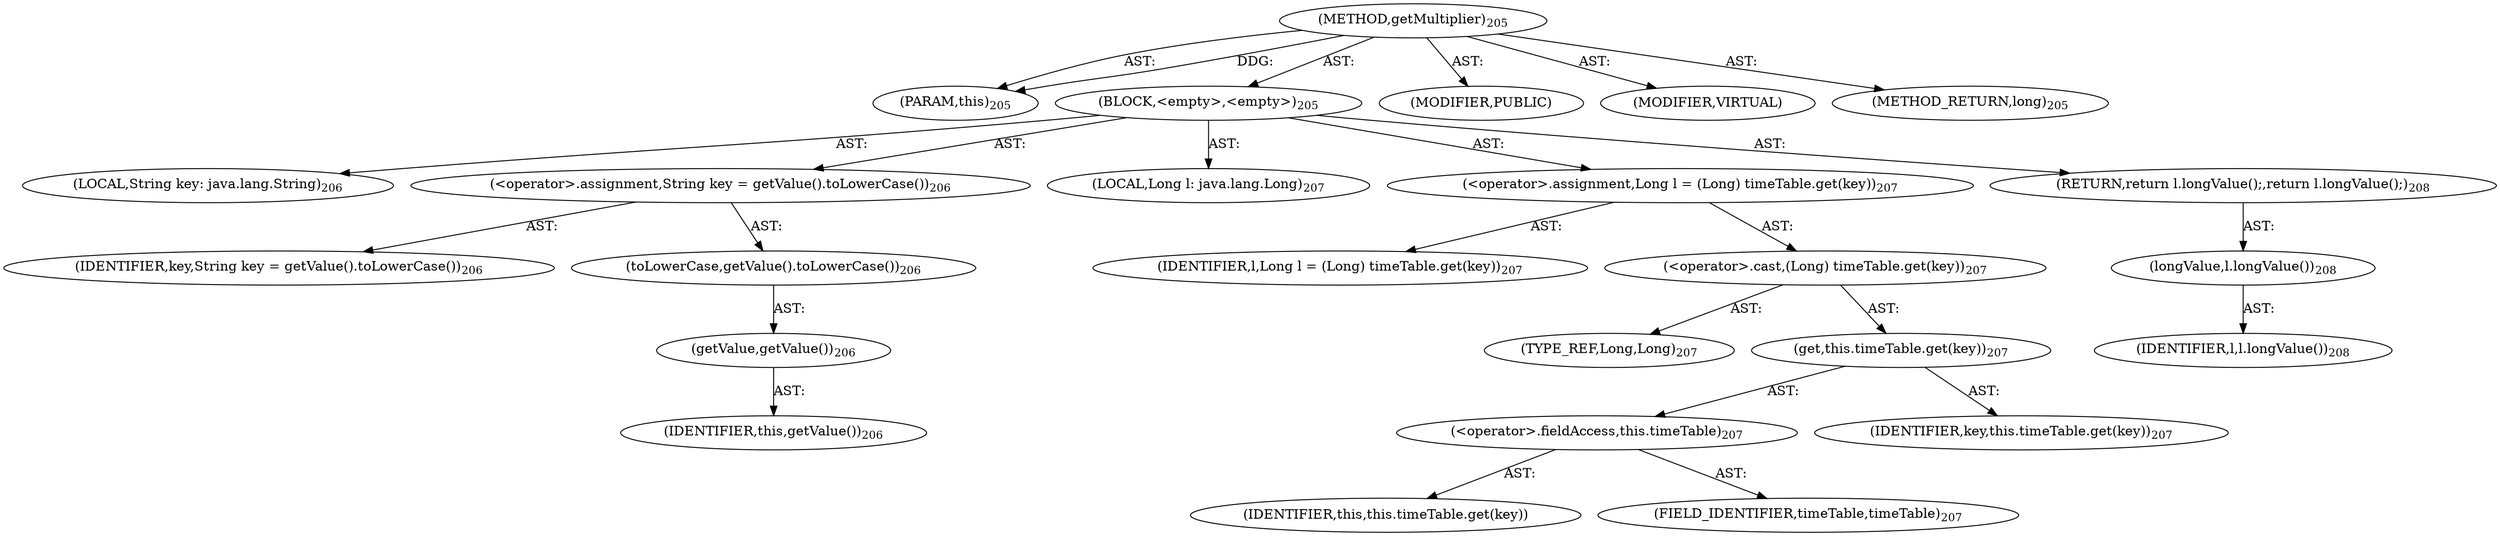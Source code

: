 digraph "getMultiplier" {  
"111669149703" [label = <(METHOD,getMultiplier)<SUB>205</SUB>> ]
"115964116993" [label = <(PARAM,this)<SUB>205</SUB>> ]
"25769803800" [label = <(BLOCK,&lt;empty&gt;,&lt;empty&gt;)<SUB>205</SUB>> ]
"94489280525" [label = <(LOCAL,String key: java.lang.String)<SUB>206</SUB>> ]
"30064771182" [label = <(&lt;operator&gt;.assignment,String key = getValue().toLowerCase())<SUB>206</SUB>> ]
"68719476808" [label = <(IDENTIFIER,key,String key = getValue().toLowerCase())<SUB>206</SUB>> ]
"30064771183" [label = <(toLowerCase,getValue().toLowerCase())<SUB>206</SUB>> ]
"30064771184" [label = <(getValue,getValue())<SUB>206</SUB>> ]
"68719476740" [label = <(IDENTIFIER,this,getValue())<SUB>206</SUB>> ]
"94489280526" [label = <(LOCAL,Long l: java.lang.Long)<SUB>207</SUB>> ]
"30064771185" [label = <(&lt;operator&gt;.assignment,Long l = (Long) timeTable.get(key))<SUB>207</SUB>> ]
"68719476809" [label = <(IDENTIFIER,l,Long l = (Long) timeTable.get(key))<SUB>207</SUB>> ]
"30064771186" [label = <(&lt;operator&gt;.cast,(Long) timeTable.get(key))<SUB>207</SUB>> ]
"180388626439" [label = <(TYPE_REF,Long,Long)<SUB>207</SUB>> ]
"30064771187" [label = <(get,this.timeTable.get(key))<SUB>207</SUB>> ]
"30064771188" [label = <(&lt;operator&gt;.fieldAccess,this.timeTable)<SUB>207</SUB>> ]
"68719476810" [label = <(IDENTIFIER,this,this.timeTable.get(key))> ]
"55834574879" [label = <(FIELD_IDENTIFIER,timeTable,timeTable)<SUB>207</SUB>> ]
"68719476811" [label = <(IDENTIFIER,key,this.timeTable.get(key))<SUB>207</SUB>> ]
"146028888065" [label = <(RETURN,return l.longValue();,return l.longValue();)<SUB>208</SUB>> ]
"30064771189" [label = <(longValue,l.longValue())<SUB>208</SUB>> ]
"68719476812" [label = <(IDENTIFIER,l,l.longValue())<SUB>208</SUB>> ]
"133143986210" [label = <(MODIFIER,PUBLIC)> ]
"133143986211" [label = <(MODIFIER,VIRTUAL)> ]
"128849018887" [label = <(METHOD_RETURN,long)<SUB>205</SUB>> ]
  "111669149703" -> "115964116993"  [ label = "AST: "] 
  "111669149703" -> "25769803800"  [ label = "AST: "] 
  "111669149703" -> "133143986210"  [ label = "AST: "] 
  "111669149703" -> "133143986211"  [ label = "AST: "] 
  "111669149703" -> "128849018887"  [ label = "AST: "] 
  "25769803800" -> "94489280525"  [ label = "AST: "] 
  "25769803800" -> "30064771182"  [ label = "AST: "] 
  "25769803800" -> "94489280526"  [ label = "AST: "] 
  "25769803800" -> "30064771185"  [ label = "AST: "] 
  "25769803800" -> "146028888065"  [ label = "AST: "] 
  "30064771182" -> "68719476808"  [ label = "AST: "] 
  "30064771182" -> "30064771183"  [ label = "AST: "] 
  "30064771183" -> "30064771184"  [ label = "AST: "] 
  "30064771184" -> "68719476740"  [ label = "AST: "] 
  "30064771185" -> "68719476809"  [ label = "AST: "] 
  "30064771185" -> "30064771186"  [ label = "AST: "] 
  "30064771186" -> "180388626439"  [ label = "AST: "] 
  "30064771186" -> "30064771187"  [ label = "AST: "] 
  "30064771187" -> "30064771188"  [ label = "AST: "] 
  "30064771187" -> "68719476811"  [ label = "AST: "] 
  "30064771188" -> "68719476810"  [ label = "AST: "] 
  "30064771188" -> "55834574879"  [ label = "AST: "] 
  "146028888065" -> "30064771189"  [ label = "AST: "] 
  "30064771189" -> "68719476812"  [ label = "AST: "] 
  "111669149703" -> "115964116993"  [ label = "DDG: "] 
}
